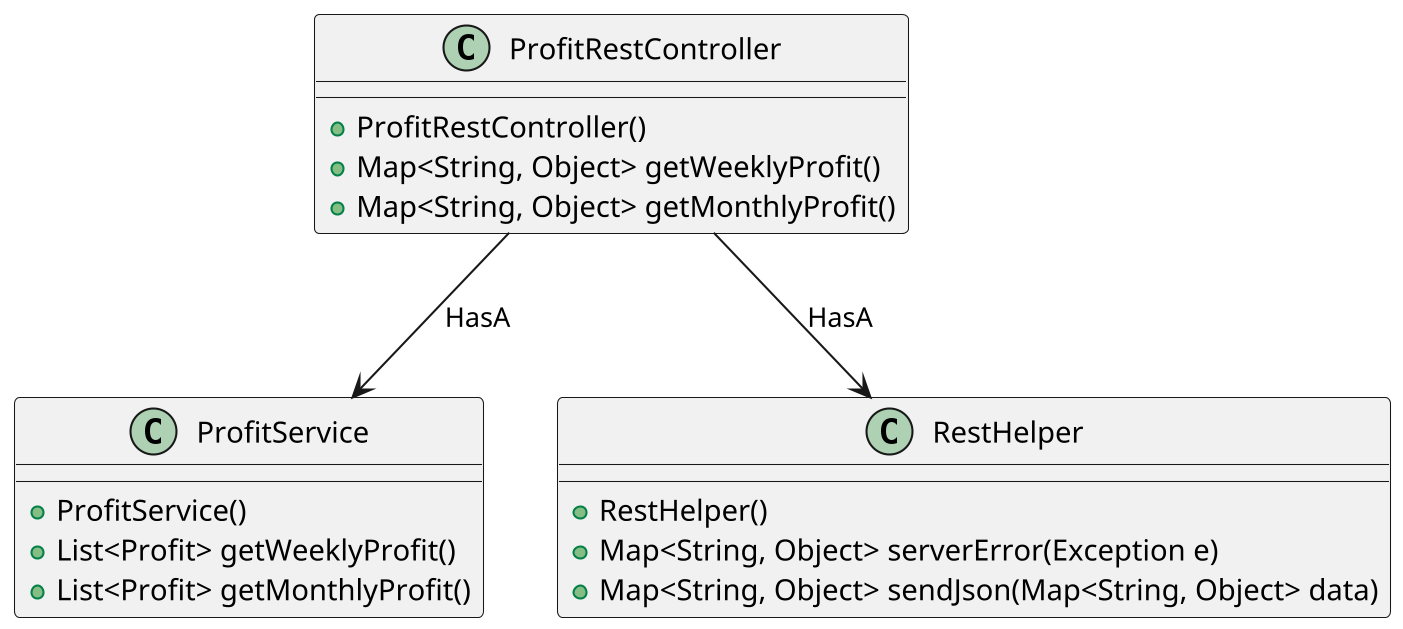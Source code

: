 @startuml
skinparam dpi 200

class ProfitRestController {
    +ProfitRestController()
    +Map<String, Object> getWeeklyProfit()
    +Map<String, Object> getMonthlyProfit()
}

class ProfitService {
    +ProfitService()
    +List<Profit> getWeeklyProfit()
    +List<Profit> getMonthlyProfit()
}

class RestHelper {
    +RestHelper()
    +Map<String, Object> serverError(Exception e)
    +Map<String, Object> sendJson(Map<String, Object> data)
}

ProfitRestController --> ProfitService : HasA
ProfitRestController --> RestHelper : HasA

@enduml